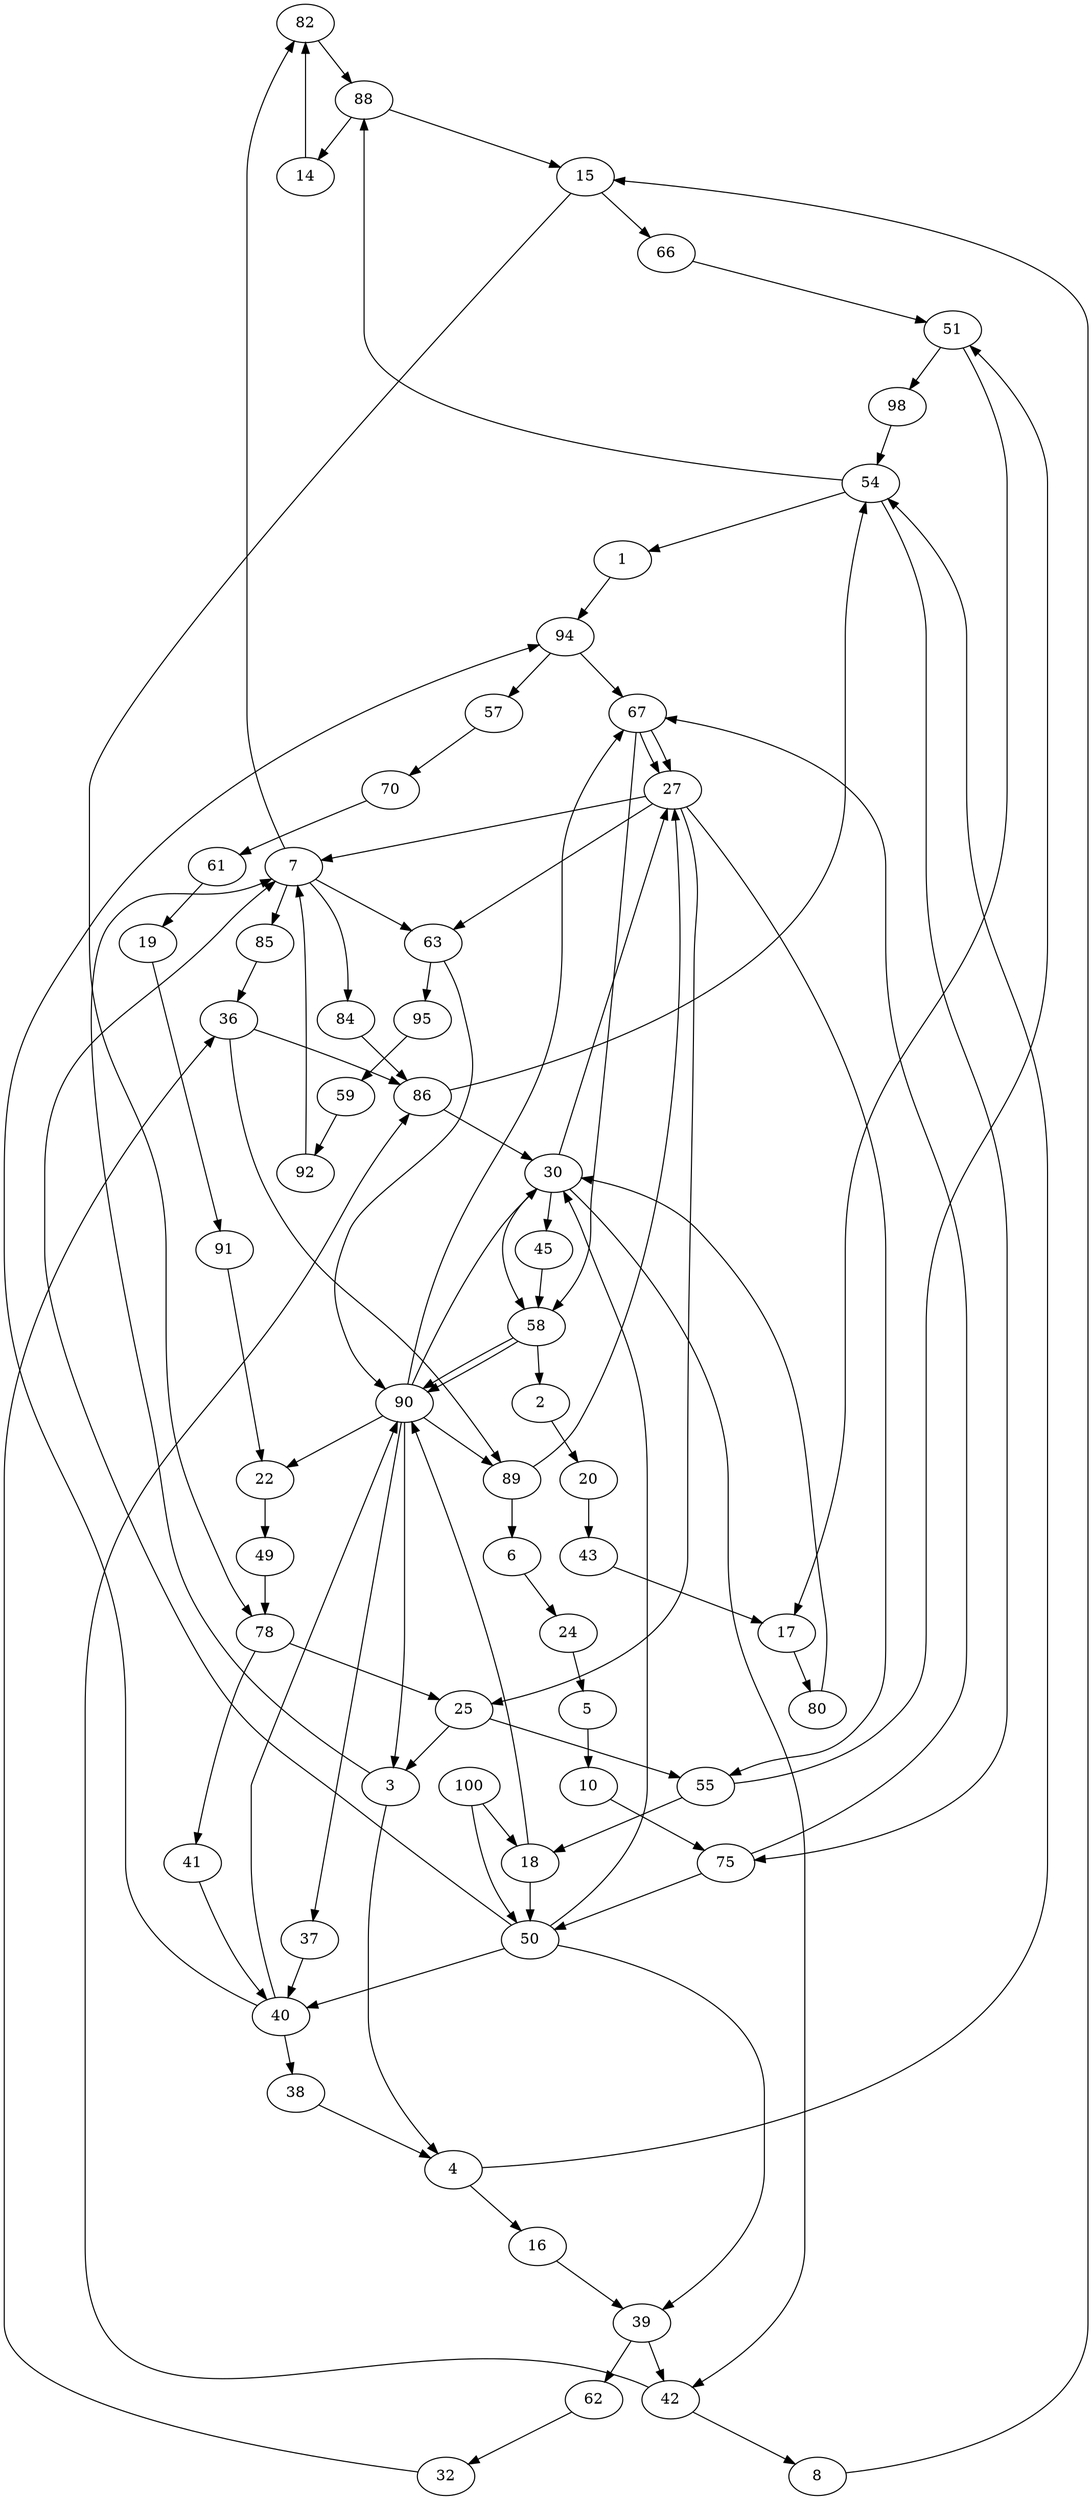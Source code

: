 digraph G {

82; 

14 -> 82; 

88 -> 14; 

54 -> 88; 

86 -> 54; 

84 -> 86; 

7 -> 84; 

3 -> 7; 

90 -> 3; 

63 -> 90; 

27 -> 63; 

67 -> 27; 

75 -> 67; 

54 -> 75; 

98 -> 54; 

51 -> 98; 

66 -> 51; 

15 -> 66; 

88 -> 15; 

82 -> 88; 

7 -> 82; 

86; 

42 -> 86; 

39 -> 42; 

16 -> 39; 

4 -> 16; 

38 -> 4; 

40 -> 38; 

37 -> 40; 

90 -> 37; 

58 -> 90; 

67 -> 58; 

90 -> 67; 

58 -> 90; 

30 -> 58; 

86 -> 30; 

36 -> 86; 

85 -> 36; 

7 -> 85; 

92 -> 7; 

59 -> 92; 

95 -> 59; 

63 -> 95; 

7 -> 63; 

27 -> 7; 

30 -> 27; 

50 -> {7,30}; 

22; 

91 -> 22; 

19 -> 91; 

61 -> 19; 

70 -> 61; 

57 -> 70; 

94 -> 57; 

1 -> 94; 

54 -> 1; 

4 -> 54; 

3 -> 4; 

25 -> 3; 

27 -> 25; 

67 -> 27; 

94 -> 67; 

40 -> 94; 

41 -> 40; 

78 -> 41; 

15 -> 78; 

8 -> 15; 

42 -> 8; 

30 -> 42; 

90 -> 30; 

40 -> 90; 

50 -> 40; 

75 -> 50; 

10 -> 75; 

5 -> 10; 

24 -> 5; 

6 -> 24; 

89 -> 6; 

17; 

43 -> 17; 

20 -> 43; 

2 -> 20; 

58 -> 2; 

45 -> 58; 

30 -> 45; 

80 -> 30; 

17 -> 80; 

51 -> 17; 

55 -> 51; 

27 -> 55; 

89 -> 27; 

36 -> 89; 

32 -> 36; 

62 -> 32; 

39 -> 62; 

50 -> 39; 

18 -> 50; 

55 -> 18; 

25 -> 55; 

78 -> 25; 

49 -> 78; 

22 -> 49; 

90 -> {89,22}; 

18 -> 90; 

100 -> {50,18}; 
}